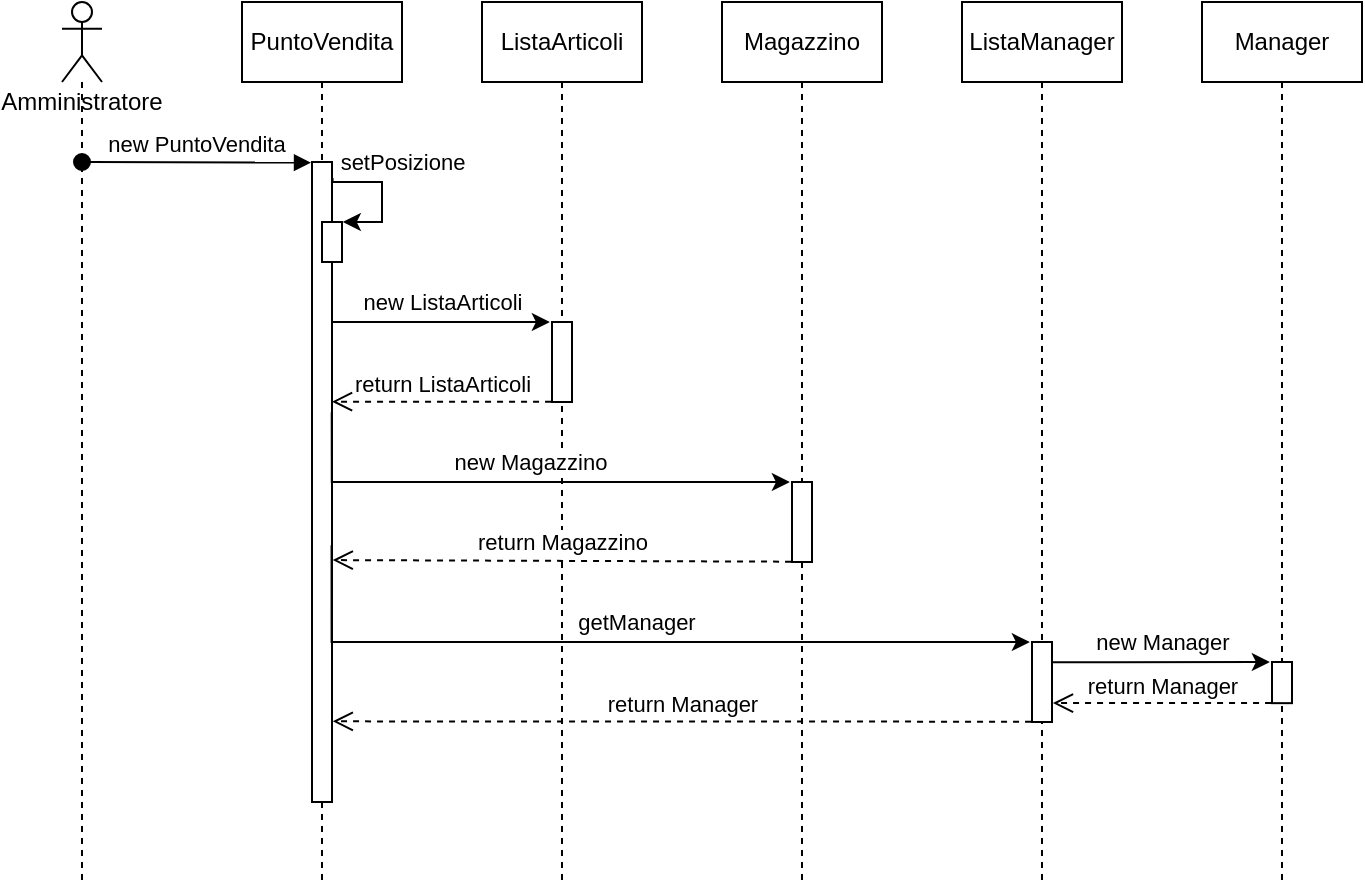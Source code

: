 <mxfile version="20.2.3" type="device"><diagram id="kgpKYQtTHZ0yAKxKKP6v" name="Page-1"><mxGraphModel dx="1749" dy="902" grid="1" gridSize="10" guides="1" tooltips="1" connect="1" arrows="1" fold="1" page="1" pageScale="1" pageWidth="850" pageHeight="1100" math="0" shadow="0"><root><mxCell id="0"/><mxCell id="1" parent="0"/><mxCell id="4uG0RMhmMpfTdlDFLXMd-1" value="Amministratore" style="shape=umlLifeline;participant=umlActor;perimeter=lifelinePerimeter;whiteSpace=wrap;html=1;container=1;collapsible=0;recursiveResize=0;verticalAlign=top;spacingTop=36;outlineConnect=0;" vertex="1" parent="1"><mxGeometry x="30" y="80" width="20" height="440" as="geometry"/></mxCell><mxCell id="4uG0RMhmMpfTdlDFLXMd-3" value="new PuntoVendita" style="html=1;verticalAlign=bottom;startArrow=oval;startFill=1;endArrow=block;startSize=8;rounded=0;entryX=-0.048;entryY=0.001;entryDx=0;entryDy=0;entryPerimeter=0;" edge="1" parent="4uG0RMhmMpfTdlDFLXMd-1" target="4uG0RMhmMpfTdlDFLXMd-7"><mxGeometry width="60" relative="1" as="geometry"><mxPoint x="10" y="80" as="sourcePoint"/><mxPoint x="120" y="80" as="targetPoint"/></mxGeometry></mxCell><mxCell id="4uG0RMhmMpfTdlDFLXMd-6" value="PuntoVendita" style="shape=umlLifeline;perimeter=lifelinePerimeter;whiteSpace=wrap;html=1;container=1;collapsible=0;recursiveResize=0;outlineConnect=0;" vertex="1" parent="1"><mxGeometry x="120" y="80" width="80" height="440" as="geometry"/></mxCell><mxCell id="4uG0RMhmMpfTdlDFLXMd-7" value="" style="html=1;points=[];perimeter=orthogonalPerimeter;" vertex="1" parent="4uG0RMhmMpfTdlDFLXMd-6"><mxGeometry x="35" y="80" width="10" height="320" as="geometry"/></mxCell><mxCell id="4uG0RMhmMpfTdlDFLXMd-9" value="setPosizione" style="edgeStyle=orthogonalEdgeStyle;rounded=0;orthogonalLoop=1;jettySize=auto;html=1;exitX=1.027;exitY=0.025;exitDx=0;exitDy=0;exitPerimeter=0;entryX=1.04;entryY=0;entryDx=0;entryDy=0;entryPerimeter=0;" edge="1" parent="4uG0RMhmMpfTdlDFLXMd-6" source="4uG0RMhmMpfTdlDFLXMd-7" target="4uG0RMhmMpfTdlDFLXMd-10"><mxGeometry x="-0.194" y="14" relative="1" as="geometry"><mxPoint x="50" y="110" as="targetPoint"/><Array as="points"><mxPoint x="70" y="90"/><mxPoint x="70" y="110"/></Array><mxPoint x="-4" y="-10" as="offset"/></mxGeometry></mxCell><mxCell id="4uG0RMhmMpfTdlDFLXMd-10" value="" style="html=1;points=[];perimeter=orthogonalPerimeter;" vertex="1" parent="4uG0RMhmMpfTdlDFLXMd-6"><mxGeometry x="40" y="110" width="10" height="20" as="geometry"/></mxCell><mxCell id="4uG0RMhmMpfTdlDFLXMd-14" value="ListaArticoli" style="shape=umlLifeline;perimeter=lifelinePerimeter;whiteSpace=wrap;html=1;container=1;collapsible=0;recursiveResize=0;outlineConnect=0;" vertex="1" parent="1"><mxGeometry x="240" y="80" width="80" height="440" as="geometry"/></mxCell><mxCell id="4uG0RMhmMpfTdlDFLXMd-16" value="" style="html=1;points=[];perimeter=orthogonalPerimeter;" vertex="1" parent="4uG0RMhmMpfTdlDFLXMd-14"><mxGeometry x="35" y="160" width="10" height="40" as="geometry"/></mxCell><mxCell id="4uG0RMhmMpfTdlDFLXMd-15" value="new ListaArticoli" style="edgeStyle=orthogonalEdgeStyle;rounded=0;orthogonalLoop=1;jettySize=auto;html=1;entryX=-0.107;entryY=0.001;entryDx=0;entryDy=0;entryPerimeter=0;" edge="1" parent="1" source="4uG0RMhmMpfTdlDFLXMd-7" target="4uG0RMhmMpfTdlDFLXMd-16"><mxGeometry x="0.01" y="10" relative="1" as="geometry"><Array as="points"><mxPoint x="200" y="240"/><mxPoint x="200" y="240"/></Array><mxPoint as="offset"/></mxGeometry></mxCell><mxCell id="4uG0RMhmMpfTdlDFLXMd-17" value="return ListaArticoli" style="html=1;verticalAlign=bottom;endArrow=open;dashed=1;endSize=8;rounded=0;exitX=-0.047;exitY=0.996;exitDx=0;exitDy=0;exitPerimeter=0;" edge="1" parent="1" source="4uG0RMhmMpfTdlDFLXMd-16" target="4uG0RMhmMpfTdlDFLXMd-7"><mxGeometry x="0.0" relative="1" as="geometry"><mxPoint x="260" y="310" as="sourcePoint"/><mxPoint x="180" y="290" as="targetPoint"/><mxPoint as="offset"/></mxGeometry></mxCell><mxCell id="4uG0RMhmMpfTdlDFLXMd-18" value="Magazzino" style="shape=umlLifeline;perimeter=lifelinePerimeter;whiteSpace=wrap;html=1;container=1;collapsible=0;recursiveResize=0;outlineConnect=0;" vertex="1" parent="1"><mxGeometry x="360" y="80" width="80" height="440" as="geometry"/></mxCell><mxCell id="4uG0RMhmMpfTdlDFLXMd-20" value="" style="html=1;points=[];perimeter=orthogonalPerimeter;" vertex="1" parent="4uG0RMhmMpfTdlDFLXMd-18"><mxGeometry x="35" y="240" width="10" height="40" as="geometry"/></mxCell><mxCell id="4uG0RMhmMpfTdlDFLXMd-21" value="new Magazzino" style="edgeStyle=orthogonalEdgeStyle;rounded=0;orthogonalLoop=1;jettySize=auto;html=1;entryX=-0.107;entryY=0.001;entryDx=0;entryDy=0;entryPerimeter=0;exitX=0.986;exitY=0.391;exitDx=0;exitDy=0;exitPerimeter=0;" edge="1" target="4uG0RMhmMpfTdlDFLXMd-20" parent="1" source="4uG0RMhmMpfTdlDFLXMd-7"><mxGeometry x="0.01" y="10" relative="1" as="geometry"><mxPoint x="285" y="320.114" as="sourcePoint"/><Array as="points"><mxPoint x="165" y="320"/></Array><mxPoint as="offset"/></mxGeometry></mxCell><mxCell id="4uG0RMhmMpfTdlDFLXMd-22" value="return Magazzino" style="html=1;verticalAlign=bottom;endArrow=open;dashed=1;endSize=8;rounded=0;exitX=-0.047;exitY=0.996;exitDx=0;exitDy=0;exitPerimeter=0;entryX=1.037;entryY=0.622;entryDx=0;entryDy=0;entryPerimeter=0;" edge="1" source="4uG0RMhmMpfTdlDFLXMd-20" parent="1" target="4uG0RMhmMpfTdlDFLXMd-7"><mxGeometry x="0.0" relative="1" as="geometry"><mxPoint x="380" y="400" as="sourcePoint"/><mxPoint x="285.64" y="370" as="targetPoint"/><mxPoint as="offset"/></mxGeometry></mxCell><mxCell id="4uG0RMhmMpfTdlDFLXMd-23" value="ListaManager" style="shape=umlLifeline;perimeter=lifelinePerimeter;whiteSpace=wrap;html=1;container=1;collapsible=0;recursiveResize=0;outlineConnect=0;" vertex="1" parent="1"><mxGeometry x="480" y="80" width="80" height="440" as="geometry"/></mxCell><mxCell id="4uG0RMhmMpfTdlDFLXMd-24" value="" style="html=1;points=[];perimeter=orthogonalPerimeter;" vertex="1" parent="4uG0RMhmMpfTdlDFLXMd-23"><mxGeometry x="35" y="320" width="10" height="40" as="geometry"/></mxCell><mxCell id="4uG0RMhmMpfTdlDFLXMd-25" value="getManager" style="edgeStyle=orthogonalEdgeStyle;rounded=0;orthogonalLoop=1;jettySize=auto;html=1;entryX=-0.107;entryY=0.001;entryDx=0;entryDy=0;entryPerimeter=0;exitX=0.978;exitY=0.599;exitDx=0;exitDy=0;exitPerimeter=0;" edge="1" parent="1" target="4uG0RMhmMpfTdlDFLXMd-24" source="4uG0RMhmMpfTdlDFLXMd-7"><mxGeometry x="0.01" y="10" relative="1" as="geometry"><mxPoint x="405" y="400.114" as="sourcePoint"/><Array as="points"><mxPoint x="165" y="400"/></Array><mxPoint as="offset"/></mxGeometry></mxCell><mxCell id="4uG0RMhmMpfTdlDFLXMd-26" value="return Manager" style="html=1;verticalAlign=bottom;endArrow=open;dashed=1;endSize=8;rounded=0;exitX=-0.047;exitY=0.996;exitDx=0;exitDy=0;exitPerimeter=0;entryX=1.037;entryY=0.874;entryDx=0;entryDy=0;entryPerimeter=0;" edge="1" parent="1" source="4uG0RMhmMpfTdlDFLXMd-24" target="4uG0RMhmMpfTdlDFLXMd-7"><mxGeometry x="0.0" relative="1" as="geometry"><mxPoint x="500" y="480" as="sourcePoint"/><mxPoint x="405.64" y="450" as="targetPoint"/><mxPoint as="offset"/></mxGeometry></mxCell><mxCell id="4uG0RMhmMpfTdlDFLXMd-27" value="new Manager" style="edgeStyle=orthogonalEdgeStyle;rounded=0;orthogonalLoop=1;jettySize=auto;html=1;entryX=-0.107;entryY=0.001;entryDx=0;entryDy=0;entryPerimeter=0;exitX=1.017;exitY=0.252;exitDx=0;exitDy=0;exitPerimeter=0;" edge="1" target="4uG0RMhmMpfTdlDFLXMd-30" parent="1" source="4uG0RMhmMpfTdlDFLXMd-24"><mxGeometry x="0.01" y="10" relative="1" as="geometry"><mxPoint x="530" y="410" as="sourcePoint"/><Array as="points"><mxPoint x="555" y="410"/></Array><mxPoint as="offset"/></mxGeometry></mxCell><mxCell id="4uG0RMhmMpfTdlDFLXMd-28" value="return Manager" style="html=1;verticalAlign=bottom;endArrow=open;dashed=1;endSize=8;rounded=0;exitX=-0.047;exitY=0.996;exitDx=0;exitDy=0;exitPerimeter=0;entryX=1.046;entryY=0.763;entryDx=0;entryDy=0;entryPerimeter=0;" edge="1" source="4uG0RMhmMpfTdlDFLXMd-30" parent="1" target="4uG0RMhmMpfTdlDFLXMd-24"><mxGeometry x="0.0" relative="1" as="geometry"><mxPoint x="615" y="480.0" as="sourcePoint"/><mxPoint x="520" y="449.84" as="targetPoint"/><mxPoint as="offset"/></mxGeometry></mxCell><mxCell id="4uG0RMhmMpfTdlDFLXMd-29" value="Manager" style="shape=umlLifeline;perimeter=lifelinePerimeter;whiteSpace=wrap;html=1;container=1;collapsible=0;recursiveResize=0;outlineConnect=0;" vertex="1" parent="1"><mxGeometry x="600" y="80" width="80" height="440" as="geometry"/></mxCell><mxCell id="4uG0RMhmMpfTdlDFLXMd-30" value="" style="html=1;points=[];perimeter=orthogonalPerimeter;" vertex="1" parent="4uG0RMhmMpfTdlDFLXMd-29"><mxGeometry x="35" y="330" width="10" height="20.58" as="geometry"/></mxCell></root></mxGraphModel></diagram></mxfile>